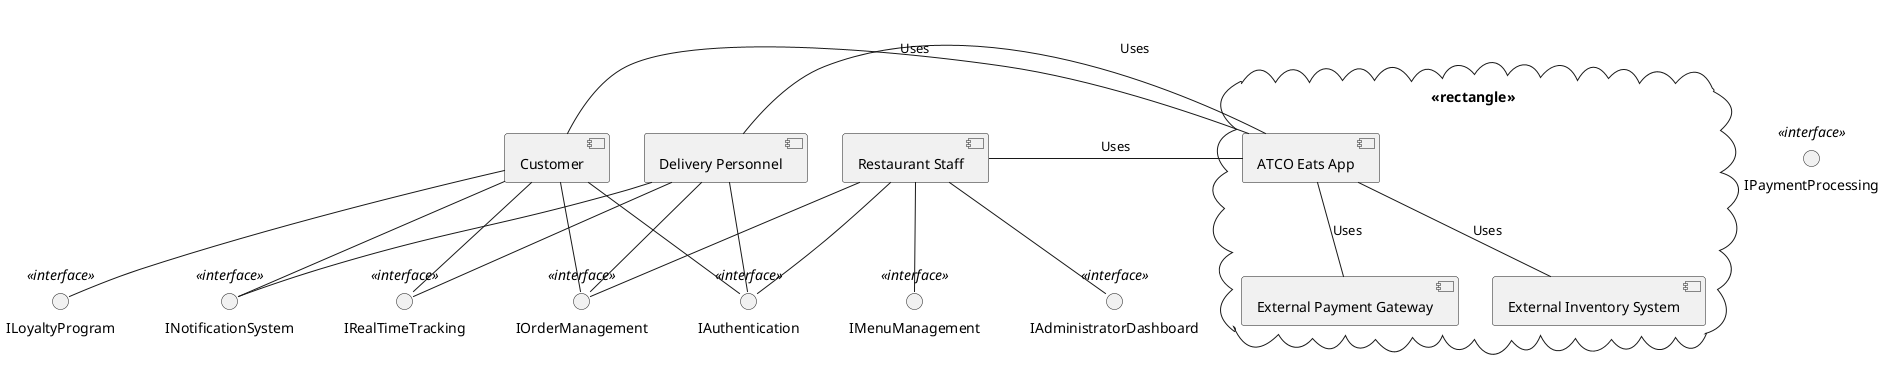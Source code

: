 @startuml

interface IAuthentication <<interface>>
interface IOrderManagement <<interface>>
interface IMenuManagement <<interface>>
interface IPaymentProcessing <<interface>>
interface IRealTimeTracking <<interface>>
interface ILoyaltyProgram <<interface>>
interface INotificationSystem <<interface>>
interface IAdministratorDashboard <<interface>>

[Customer] as customer
[Restaurant Staff] as restaurantStaff
[Delivery Personnel] as deliveryPersonnel

customer -- IAuthentication
customer -- IOrderManagement
customer -- IRealTimeTracking
customer -- ILoyaltyProgram
customer -- INotificationSystem

restaurantStaff -- IAuthentication
restaurantStaff -- IMenuManagement
restaurantStaff -- IOrderManagement
restaurantStaff -- IAdministratorDashboard

deliveryPersonnel -- IAuthentication
deliveryPersonnel -- IOrderManagement
deliveryPersonnel -- IRealTimeTracking
deliveryPersonnel -- INotificationSystem

cloud <<rectangle>> {
  [ATCO Eats App]
  [External Payment Gateway]
  [External Inventory System]
}

customer - [ATCO Eats App] : Uses
restaurantStaff - [ATCO Eats App] : Uses
deliveryPersonnel - [ATCO Eats App] : Uses
[ATCO Eats App] -- [External Payment Gateway] : Uses
[ATCO Eats App] -- [External Inventory System] : Uses

@enduml